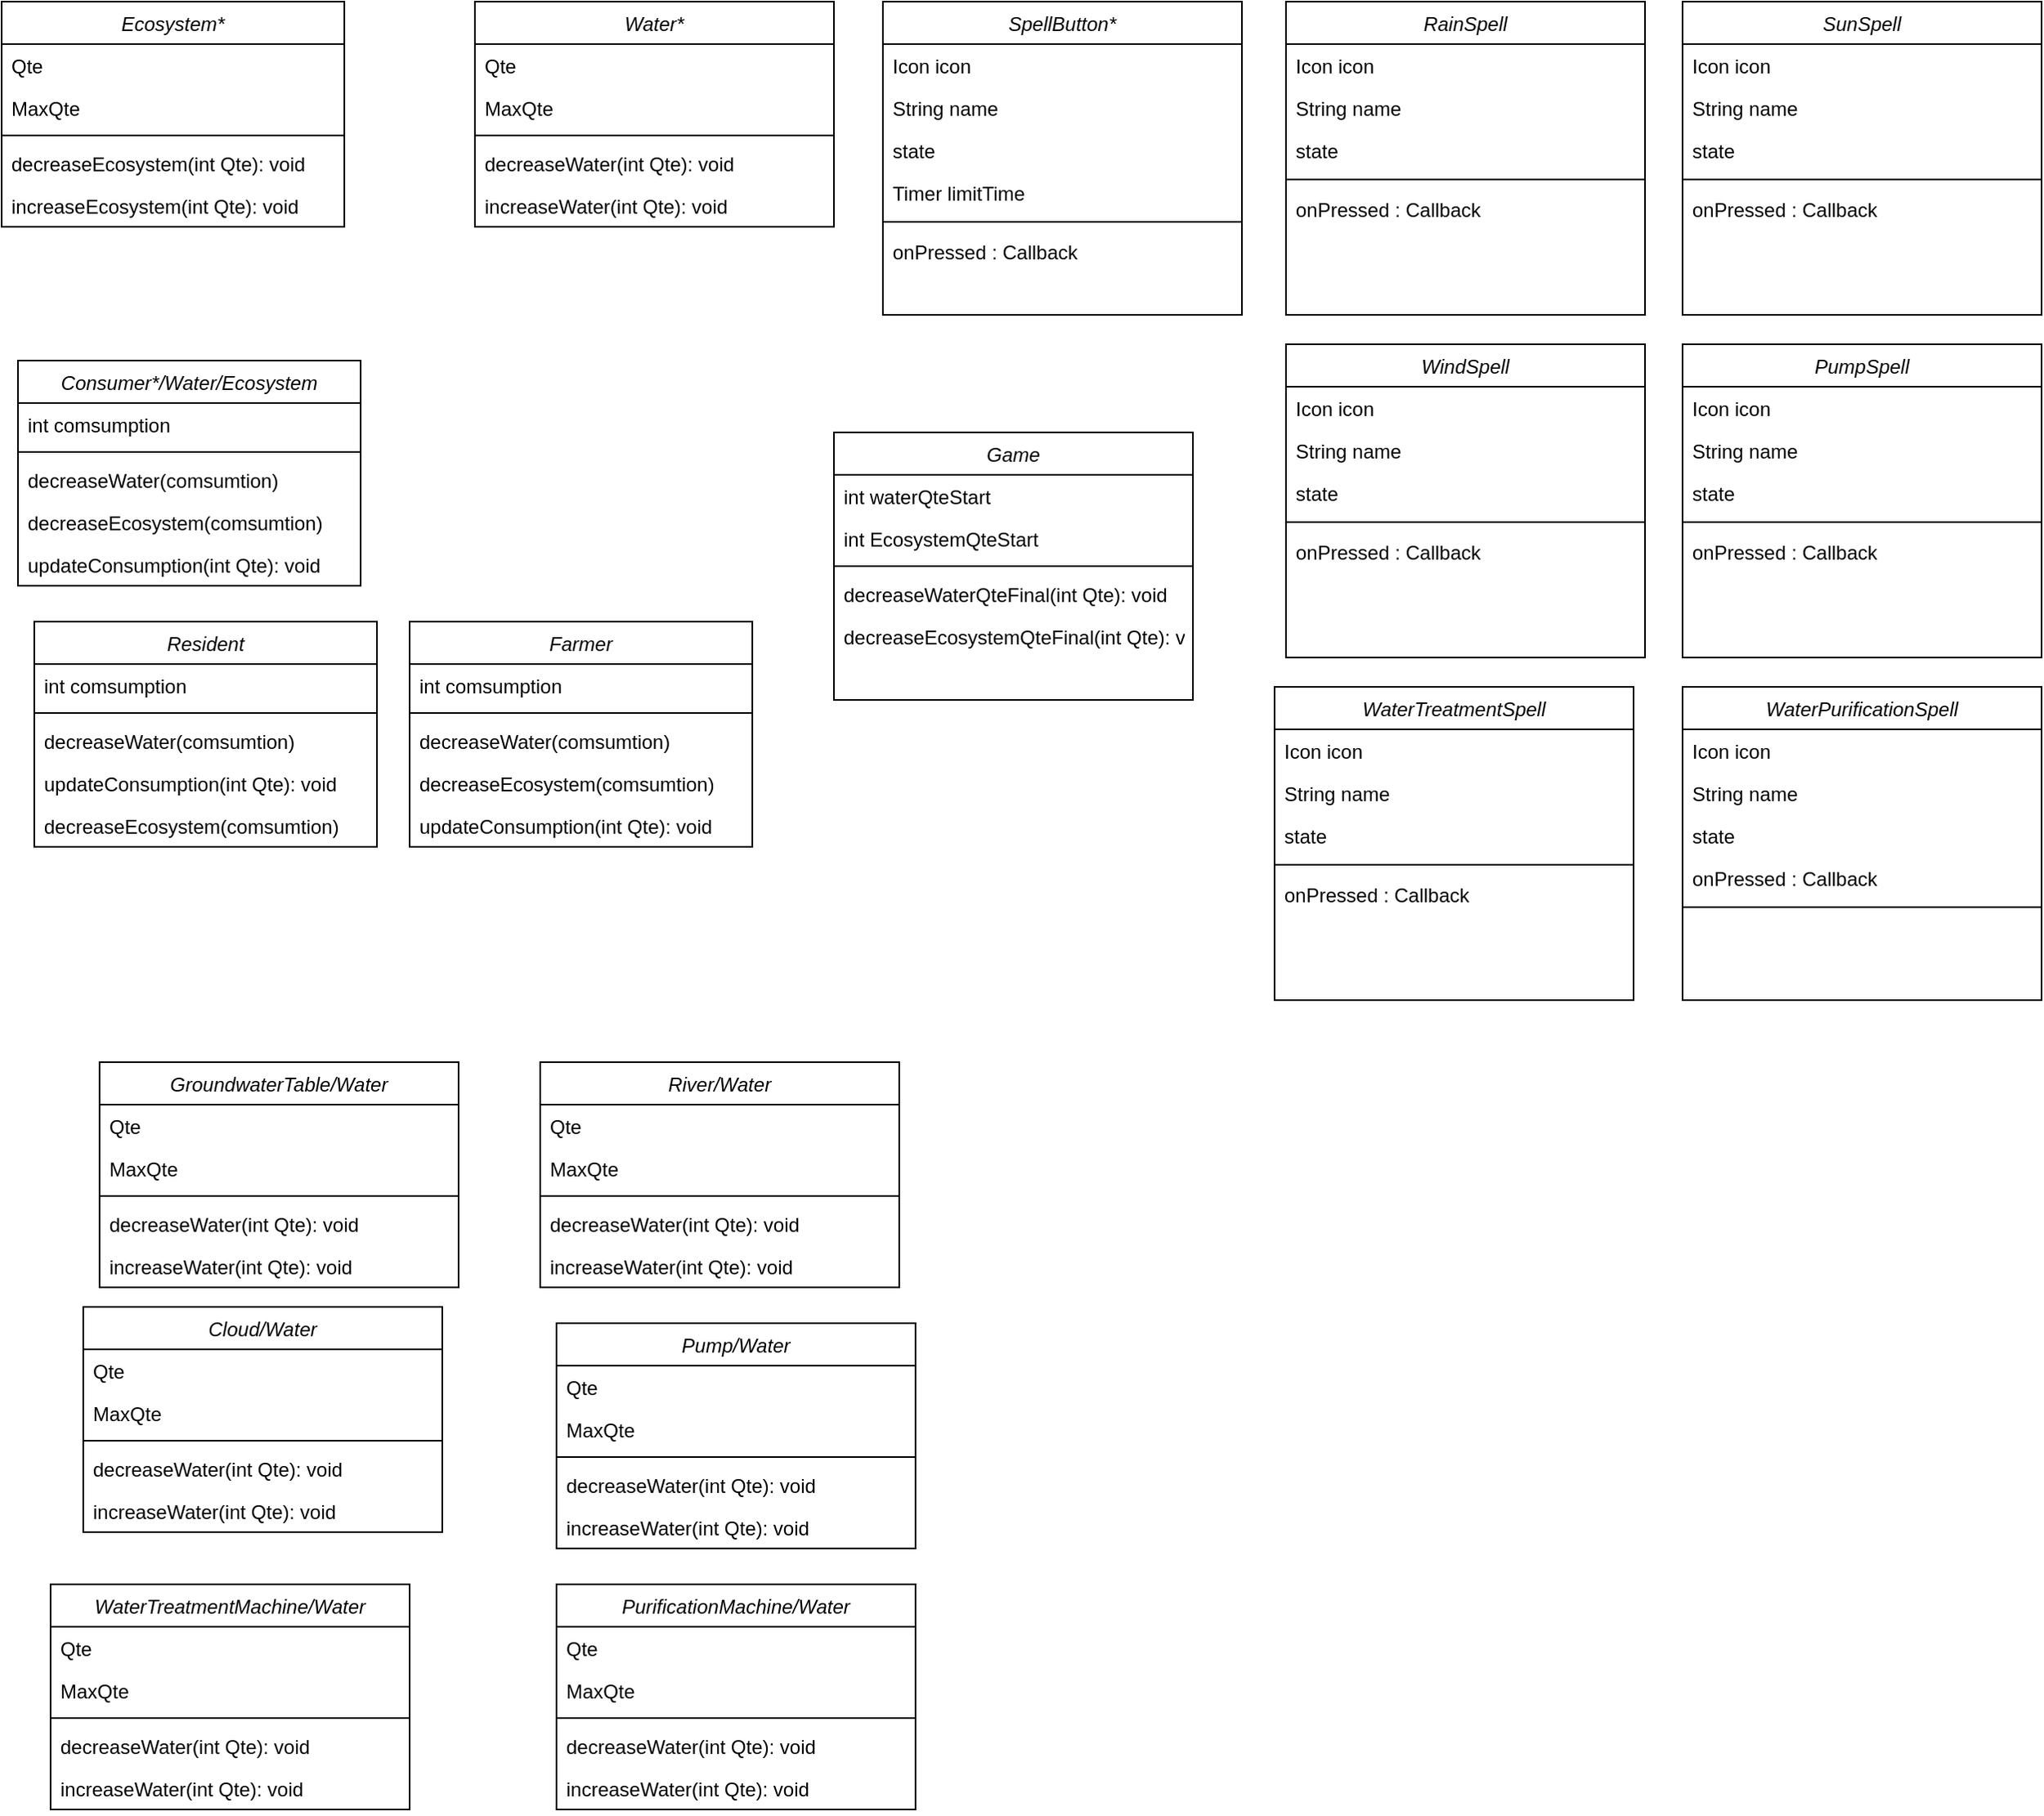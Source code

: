 <mxfile version="15.8.6" type="github">
  <diagram id="C5RBs43oDa-KdzZeNtuy" name="Page-1">
    <mxGraphModel dx="1422" dy="762" grid="1" gridSize="10" guides="1" tooltips="1" connect="1" arrows="1" fold="1" page="1" pageScale="1" pageWidth="827" pageHeight="1169" math="0" shadow="0">
      <root>
        <mxCell id="WIyWlLk6GJQsqaUBKTNV-0" />
        <mxCell id="WIyWlLk6GJQsqaUBKTNV-1" parent="WIyWlLk6GJQsqaUBKTNV-0" />
        <mxCell id="zkfFHV4jXpPFQw0GAbJ--0" value="Ecosystem*" style="swimlane;fontStyle=2;align=center;verticalAlign=top;childLayout=stackLayout;horizontal=1;startSize=26;horizontalStack=0;resizeParent=1;resizeLast=0;collapsible=1;marginBottom=0;rounded=0;shadow=0;strokeWidth=1;" parent="WIyWlLk6GJQsqaUBKTNV-1" vertex="1">
          <mxGeometry x="40" y="80" width="210" height="138" as="geometry">
            <mxRectangle x="230" y="140" width="160" height="26" as="alternateBounds" />
          </mxGeometry>
        </mxCell>
        <mxCell id="zkfFHV4jXpPFQw0GAbJ--1" value="Qte" style="text;align=left;verticalAlign=top;spacingLeft=4;spacingRight=4;overflow=hidden;rotatable=0;points=[[0,0.5],[1,0.5]];portConstraint=eastwest;" parent="zkfFHV4jXpPFQw0GAbJ--0" vertex="1">
          <mxGeometry y="26" width="210" height="26" as="geometry" />
        </mxCell>
        <mxCell id="zkfFHV4jXpPFQw0GAbJ--2" value="MaxQte" style="text;align=left;verticalAlign=top;spacingLeft=4;spacingRight=4;overflow=hidden;rotatable=0;points=[[0,0.5],[1,0.5]];portConstraint=eastwest;rounded=0;shadow=0;html=0;" parent="zkfFHV4jXpPFQw0GAbJ--0" vertex="1">
          <mxGeometry y="52" width="210" height="26" as="geometry" />
        </mxCell>
        <mxCell id="zkfFHV4jXpPFQw0GAbJ--4" value="" style="line;html=1;strokeWidth=1;align=left;verticalAlign=middle;spacingTop=-1;spacingLeft=3;spacingRight=3;rotatable=0;labelPosition=right;points=[];portConstraint=eastwest;" parent="zkfFHV4jXpPFQw0GAbJ--0" vertex="1">
          <mxGeometry y="78" width="210" height="8" as="geometry" />
        </mxCell>
        <mxCell id="zkfFHV4jXpPFQw0GAbJ--5" value="decreaseEcosystem(int Qte): void" style="text;align=left;verticalAlign=top;spacingLeft=4;spacingRight=4;overflow=hidden;rotatable=0;points=[[0,0.5],[1,0.5]];portConstraint=eastwest;" parent="zkfFHV4jXpPFQw0GAbJ--0" vertex="1">
          <mxGeometry y="86" width="210" height="26" as="geometry" />
        </mxCell>
        <mxCell id="nqEdvF_mnoYZQ2Jsdnw8-0" value="increaseEcosystem(int Qte): void" style="text;align=left;verticalAlign=top;spacingLeft=4;spacingRight=4;overflow=hidden;rotatable=0;points=[[0,0.5],[1,0.5]];portConstraint=eastwest;" parent="zkfFHV4jXpPFQw0GAbJ--0" vertex="1">
          <mxGeometry y="112" width="210" height="26" as="geometry" />
        </mxCell>
        <mxCell id="nqEdvF_mnoYZQ2Jsdnw8-1" value="Water*" style="swimlane;fontStyle=2;align=center;verticalAlign=top;childLayout=stackLayout;horizontal=1;startSize=26;horizontalStack=0;resizeParent=1;resizeLast=0;collapsible=1;marginBottom=0;rounded=0;shadow=0;strokeWidth=1;" parent="WIyWlLk6GJQsqaUBKTNV-1" vertex="1">
          <mxGeometry x="330" y="80" width="220" height="138" as="geometry">
            <mxRectangle x="230" y="140" width="160" height="26" as="alternateBounds" />
          </mxGeometry>
        </mxCell>
        <mxCell id="nqEdvF_mnoYZQ2Jsdnw8-2" value="Qte" style="text;align=left;verticalAlign=top;spacingLeft=4;spacingRight=4;overflow=hidden;rotatable=0;points=[[0,0.5],[1,0.5]];portConstraint=eastwest;" parent="nqEdvF_mnoYZQ2Jsdnw8-1" vertex="1">
          <mxGeometry y="26" width="220" height="26" as="geometry" />
        </mxCell>
        <mxCell id="nqEdvF_mnoYZQ2Jsdnw8-3" value="MaxQte" style="text;align=left;verticalAlign=top;spacingLeft=4;spacingRight=4;overflow=hidden;rotatable=0;points=[[0,0.5],[1,0.5]];portConstraint=eastwest;rounded=0;shadow=0;html=0;" parent="nqEdvF_mnoYZQ2Jsdnw8-1" vertex="1">
          <mxGeometry y="52" width="220" height="26" as="geometry" />
        </mxCell>
        <mxCell id="nqEdvF_mnoYZQ2Jsdnw8-4" value="" style="line;html=1;strokeWidth=1;align=left;verticalAlign=middle;spacingTop=-1;spacingLeft=3;spacingRight=3;rotatable=0;labelPosition=right;points=[];portConstraint=eastwest;" parent="nqEdvF_mnoYZQ2Jsdnw8-1" vertex="1">
          <mxGeometry y="78" width="220" height="8" as="geometry" />
        </mxCell>
        <mxCell id="nqEdvF_mnoYZQ2Jsdnw8-5" value="decreaseWater(int Qte): void" style="text;align=left;verticalAlign=top;spacingLeft=4;spacingRight=4;overflow=hidden;rotatable=0;points=[[0,0.5],[1,0.5]];portConstraint=eastwest;" parent="nqEdvF_mnoYZQ2Jsdnw8-1" vertex="1">
          <mxGeometry y="86" width="220" height="26" as="geometry" />
        </mxCell>
        <mxCell id="nqEdvF_mnoYZQ2Jsdnw8-6" value="increaseWater(int Qte): void" style="text;align=left;verticalAlign=top;spacingLeft=4;spacingRight=4;overflow=hidden;rotatable=0;points=[[0,0.5],[1,0.5]];portConstraint=eastwest;" parent="nqEdvF_mnoYZQ2Jsdnw8-1" vertex="1">
          <mxGeometry y="112" width="220" height="26" as="geometry" />
        </mxCell>
        <mxCell id="nqEdvF_mnoYZQ2Jsdnw8-7" value="SpellButton*" style="swimlane;fontStyle=2;align=center;verticalAlign=top;childLayout=stackLayout;horizontal=1;startSize=26;horizontalStack=0;resizeParent=1;resizeLast=0;collapsible=1;marginBottom=0;rounded=0;shadow=0;strokeWidth=1;" parent="WIyWlLk6GJQsqaUBKTNV-1" vertex="1">
          <mxGeometry x="580" y="80" width="220" height="192" as="geometry">
            <mxRectangle x="230" y="140" width="160" height="26" as="alternateBounds" />
          </mxGeometry>
        </mxCell>
        <mxCell id="nqEdvF_mnoYZQ2Jsdnw8-8" value="Icon icon" style="text;align=left;verticalAlign=top;spacingLeft=4;spacingRight=4;overflow=hidden;rotatable=0;points=[[0,0.5],[1,0.5]];portConstraint=eastwest;" parent="nqEdvF_mnoYZQ2Jsdnw8-7" vertex="1">
          <mxGeometry y="26" width="220" height="26" as="geometry" />
        </mxCell>
        <mxCell id="nqEdvF_mnoYZQ2Jsdnw8-9" value="String name" style="text;align=left;verticalAlign=top;spacingLeft=4;spacingRight=4;overflow=hidden;rotatable=0;points=[[0,0.5],[1,0.5]];portConstraint=eastwest;rounded=0;shadow=0;html=0;" parent="nqEdvF_mnoYZQ2Jsdnw8-7" vertex="1">
          <mxGeometry y="52" width="220" height="26" as="geometry" />
        </mxCell>
        <mxCell id="nqEdvF_mnoYZQ2Jsdnw8-14" value="state" style="text;align=left;verticalAlign=top;spacingLeft=4;spacingRight=4;overflow=hidden;rotatable=0;points=[[0,0.5],[1,0.5]];portConstraint=eastwest;rounded=0;shadow=0;html=0;" parent="nqEdvF_mnoYZQ2Jsdnw8-7" vertex="1">
          <mxGeometry y="78" width="220" height="26" as="geometry" />
        </mxCell>
        <mxCell id="oT5pL29yHz4cGsbpl9JI-1" value="Timer limitTime" style="text;align=left;verticalAlign=top;spacingLeft=4;spacingRight=4;overflow=hidden;rotatable=0;points=[[0,0.5],[1,0.5]];portConstraint=eastwest;rounded=0;shadow=0;html=0;" parent="nqEdvF_mnoYZQ2Jsdnw8-7" vertex="1">
          <mxGeometry y="104" width="220" height="26" as="geometry" />
        </mxCell>
        <mxCell id="nqEdvF_mnoYZQ2Jsdnw8-10" value="" style="line;html=1;strokeWidth=1;align=left;verticalAlign=middle;spacingTop=-1;spacingLeft=3;spacingRight=3;rotatable=0;labelPosition=right;points=[];portConstraint=eastwest;" parent="nqEdvF_mnoYZQ2Jsdnw8-7" vertex="1">
          <mxGeometry y="130" width="220" height="10" as="geometry" />
        </mxCell>
        <mxCell id="nqEdvF_mnoYZQ2Jsdnw8-13" value="onPressed : Callback" style="text;align=left;verticalAlign=top;spacingLeft=4;spacingRight=4;overflow=hidden;rotatable=0;points=[[0,0.5],[1,0.5]];portConstraint=eastwest;rounded=0;shadow=0;html=0;" parent="nqEdvF_mnoYZQ2Jsdnw8-7" vertex="1">
          <mxGeometry y="140" width="220" height="26" as="geometry" />
        </mxCell>
        <mxCell id="nqEdvF_mnoYZQ2Jsdnw8-15" value="RainSpell" style="swimlane;fontStyle=2;align=center;verticalAlign=top;childLayout=stackLayout;horizontal=1;startSize=26;horizontalStack=0;resizeParent=1;resizeLast=0;collapsible=1;marginBottom=0;rounded=0;shadow=0;strokeWidth=1;" parent="WIyWlLk6GJQsqaUBKTNV-1" vertex="1">
          <mxGeometry x="827" y="80" width="220" height="192" as="geometry">
            <mxRectangle x="230" y="140" width="160" height="26" as="alternateBounds" />
          </mxGeometry>
        </mxCell>
        <mxCell id="nqEdvF_mnoYZQ2Jsdnw8-16" value="Icon icon" style="text;align=left;verticalAlign=top;spacingLeft=4;spacingRight=4;overflow=hidden;rotatable=0;points=[[0,0.5],[1,0.5]];portConstraint=eastwest;" parent="nqEdvF_mnoYZQ2Jsdnw8-15" vertex="1">
          <mxGeometry y="26" width="220" height="26" as="geometry" />
        </mxCell>
        <mxCell id="nqEdvF_mnoYZQ2Jsdnw8-17" value="String name" style="text;align=left;verticalAlign=top;spacingLeft=4;spacingRight=4;overflow=hidden;rotatable=0;points=[[0,0.5],[1,0.5]];portConstraint=eastwest;rounded=0;shadow=0;html=0;" parent="nqEdvF_mnoYZQ2Jsdnw8-15" vertex="1">
          <mxGeometry y="52" width="220" height="26" as="geometry" />
        </mxCell>
        <mxCell id="nqEdvF_mnoYZQ2Jsdnw8-19" value="state" style="text;align=left;verticalAlign=top;spacingLeft=4;spacingRight=4;overflow=hidden;rotatable=0;points=[[0,0.5],[1,0.5]];portConstraint=eastwest;rounded=0;shadow=0;html=0;" parent="nqEdvF_mnoYZQ2Jsdnw8-15" vertex="1">
          <mxGeometry y="78" width="220" height="26" as="geometry" />
        </mxCell>
        <mxCell id="nqEdvF_mnoYZQ2Jsdnw8-20" value="" style="line;html=1;strokeWidth=1;align=left;verticalAlign=middle;spacingTop=-1;spacingLeft=3;spacingRight=3;rotatable=0;labelPosition=right;points=[];portConstraint=eastwest;" parent="nqEdvF_mnoYZQ2Jsdnw8-15" vertex="1">
          <mxGeometry y="104" width="220" height="10" as="geometry" />
        </mxCell>
        <mxCell id="nqEdvF_mnoYZQ2Jsdnw8-23" value="onPressed : Callback" style="text;align=left;verticalAlign=top;spacingLeft=4;spacingRight=4;overflow=hidden;rotatable=0;points=[[0,0.5],[1,0.5]];portConstraint=eastwest;rounded=0;shadow=0;html=0;" parent="nqEdvF_mnoYZQ2Jsdnw8-15" vertex="1">
          <mxGeometry y="114" width="220" height="26" as="geometry" />
        </mxCell>
        <mxCell id="nqEdvF_mnoYZQ2Jsdnw8-24" value="SunSpell" style="swimlane;fontStyle=2;align=center;verticalAlign=top;childLayout=stackLayout;horizontal=1;startSize=26;horizontalStack=0;resizeParent=1;resizeLast=0;collapsible=1;marginBottom=0;rounded=0;shadow=0;strokeWidth=1;" parent="WIyWlLk6GJQsqaUBKTNV-1" vertex="1">
          <mxGeometry x="1070" y="80" width="220" height="192" as="geometry">
            <mxRectangle x="230" y="140" width="160" height="26" as="alternateBounds" />
          </mxGeometry>
        </mxCell>
        <mxCell id="nqEdvF_mnoYZQ2Jsdnw8-25" value="Icon icon" style="text;align=left;verticalAlign=top;spacingLeft=4;spacingRight=4;overflow=hidden;rotatable=0;points=[[0,0.5],[1,0.5]];portConstraint=eastwest;" parent="nqEdvF_mnoYZQ2Jsdnw8-24" vertex="1">
          <mxGeometry y="26" width="220" height="26" as="geometry" />
        </mxCell>
        <mxCell id="nqEdvF_mnoYZQ2Jsdnw8-26" value="String name" style="text;align=left;verticalAlign=top;spacingLeft=4;spacingRight=4;overflow=hidden;rotatable=0;points=[[0,0.5],[1,0.5]];portConstraint=eastwest;rounded=0;shadow=0;html=0;" parent="nqEdvF_mnoYZQ2Jsdnw8-24" vertex="1">
          <mxGeometry y="52" width="220" height="26" as="geometry" />
        </mxCell>
        <mxCell id="nqEdvF_mnoYZQ2Jsdnw8-27" value="state" style="text;align=left;verticalAlign=top;spacingLeft=4;spacingRight=4;overflow=hidden;rotatable=0;points=[[0,0.5],[1,0.5]];portConstraint=eastwest;rounded=0;shadow=0;html=0;" parent="nqEdvF_mnoYZQ2Jsdnw8-24" vertex="1">
          <mxGeometry y="78" width="220" height="26" as="geometry" />
        </mxCell>
        <mxCell id="nqEdvF_mnoYZQ2Jsdnw8-28" value="" style="line;html=1;strokeWidth=1;align=left;verticalAlign=middle;spacingTop=-1;spacingLeft=3;spacingRight=3;rotatable=0;labelPosition=right;points=[];portConstraint=eastwest;" parent="nqEdvF_mnoYZQ2Jsdnw8-24" vertex="1">
          <mxGeometry y="104" width="220" height="10" as="geometry" />
        </mxCell>
        <mxCell id="nqEdvF_mnoYZQ2Jsdnw8-29" value="onPressed : Callback" style="text;align=left;verticalAlign=top;spacingLeft=4;spacingRight=4;overflow=hidden;rotatable=0;points=[[0,0.5],[1,0.5]];portConstraint=eastwest;rounded=0;shadow=0;html=0;" parent="nqEdvF_mnoYZQ2Jsdnw8-24" vertex="1">
          <mxGeometry y="114" width="220" height="26" as="geometry" />
        </mxCell>
        <mxCell id="nqEdvF_mnoYZQ2Jsdnw8-30" value="WindSpell" style="swimlane;fontStyle=2;align=center;verticalAlign=top;childLayout=stackLayout;horizontal=1;startSize=26;horizontalStack=0;resizeParent=1;resizeLast=0;collapsible=1;marginBottom=0;rounded=0;shadow=0;strokeWidth=1;" parent="WIyWlLk6GJQsqaUBKTNV-1" vertex="1">
          <mxGeometry x="827" y="290" width="220" height="192" as="geometry">
            <mxRectangle x="230" y="140" width="160" height="26" as="alternateBounds" />
          </mxGeometry>
        </mxCell>
        <mxCell id="nqEdvF_mnoYZQ2Jsdnw8-31" value="Icon icon" style="text;align=left;verticalAlign=top;spacingLeft=4;spacingRight=4;overflow=hidden;rotatable=0;points=[[0,0.5],[1,0.5]];portConstraint=eastwest;" parent="nqEdvF_mnoYZQ2Jsdnw8-30" vertex="1">
          <mxGeometry y="26" width="220" height="26" as="geometry" />
        </mxCell>
        <mxCell id="nqEdvF_mnoYZQ2Jsdnw8-32" value="String name" style="text;align=left;verticalAlign=top;spacingLeft=4;spacingRight=4;overflow=hidden;rotatable=0;points=[[0,0.5],[1,0.5]];portConstraint=eastwest;rounded=0;shadow=0;html=0;" parent="nqEdvF_mnoYZQ2Jsdnw8-30" vertex="1">
          <mxGeometry y="52" width="220" height="26" as="geometry" />
        </mxCell>
        <mxCell id="nqEdvF_mnoYZQ2Jsdnw8-33" value="state" style="text;align=left;verticalAlign=top;spacingLeft=4;spacingRight=4;overflow=hidden;rotatable=0;points=[[0,0.5],[1,0.5]];portConstraint=eastwest;rounded=0;shadow=0;html=0;" parent="nqEdvF_mnoYZQ2Jsdnw8-30" vertex="1">
          <mxGeometry y="78" width="220" height="26" as="geometry" />
        </mxCell>
        <mxCell id="nqEdvF_mnoYZQ2Jsdnw8-34" value="" style="line;html=1;strokeWidth=1;align=left;verticalAlign=middle;spacingTop=-1;spacingLeft=3;spacingRight=3;rotatable=0;labelPosition=right;points=[];portConstraint=eastwest;" parent="nqEdvF_mnoYZQ2Jsdnw8-30" vertex="1">
          <mxGeometry y="104" width="220" height="10" as="geometry" />
        </mxCell>
        <mxCell id="nqEdvF_mnoYZQ2Jsdnw8-35" value="onPressed : Callback" style="text;align=left;verticalAlign=top;spacingLeft=4;spacingRight=4;overflow=hidden;rotatable=0;points=[[0,0.5],[1,0.5]];portConstraint=eastwest;rounded=0;shadow=0;html=0;" parent="nqEdvF_mnoYZQ2Jsdnw8-30" vertex="1">
          <mxGeometry y="114" width="220" height="26" as="geometry" />
        </mxCell>
        <mxCell id="nqEdvF_mnoYZQ2Jsdnw8-36" value="PumpSpell" style="swimlane;fontStyle=2;align=center;verticalAlign=top;childLayout=stackLayout;horizontal=1;startSize=26;horizontalStack=0;resizeParent=1;resizeLast=0;collapsible=1;marginBottom=0;rounded=0;shadow=0;strokeWidth=1;" parent="WIyWlLk6GJQsqaUBKTNV-1" vertex="1">
          <mxGeometry x="1070" y="290" width="220" height="192" as="geometry">
            <mxRectangle x="230" y="140" width="160" height="26" as="alternateBounds" />
          </mxGeometry>
        </mxCell>
        <mxCell id="nqEdvF_mnoYZQ2Jsdnw8-37" value="Icon icon" style="text;align=left;verticalAlign=top;spacingLeft=4;spacingRight=4;overflow=hidden;rotatable=0;points=[[0,0.5],[1,0.5]];portConstraint=eastwest;" parent="nqEdvF_mnoYZQ2Jsdnw8-36" vertex="1">
          <mxGeometry y="26" width="220" height="26" as="geometry" />
        </mxCell>
        <mxCell id="nqEdvF_mnoYZQ2Jsdnw8-38" value="String name" style="text;align=left;verticalAlign=top;spacingLeft=4;spacingRight=4;overflow=hidden;rotatable=0;points=[[0,0.5],[1,0.5]];portConstraint=eastwest;rounded=0;shadow=0;html=0;" parent="nqEdvF_mnoYZQ2Jsdnw8-36" vertex="1">
          <mxGeometry y="52" width="220" height="26" as="geometry" />
        </mxCell>
        <mxCell id="nqEdvF_mnoYZQ2Jsdnw8-39" value="state" style="text;align=left;verticalAlign=top;spacingLeft=4;spacingRight=4;overflow=hidden;rotatable=0;points=[[0,0.5],[1,0.5]];portConstraint=eastwest;rounded=0;shadow=0;html=0;" parent="nqEdvF_mnoYZQ2Jsdnw8-36" vertex="1">
          <mxGeometry y="78" width="220" height="26" as="geometry" />
        </mxCell>
        <mxCell id="nqEdvF_mnoYZQ2Jsdnw8-40" value="" style="line;html=1;strokeWidth=1;align=left;verticalAlign=middle;spacingTop=-1;spacingLeft=3;spacingRight=3;rotatable=0;labelPosition=right;points=[];portConstraint=eastwest;" parent="nqEdvF_mnoYZQ2Jsdnw8-36" vertex="1">
          <mxGeometry y="104" width="220" height="10" as="geometry" />
        </mxCell>
        <mxCell id="nqEdvF_mnoYZQ2Jsdnw8-41" value="onPressed : Callback" style="text;align=left;verticalAlign=top;spacingLeft=4;spacingRight=4;overflow=hidden;rotatable=0;points=[[0,0.5],[1,0.5]];portConstraint=eastwest;rounded=0;shadow=0;html=0;" parent="nqEdvF_mnoYZQ2Jsdnw8-36" vertex="1">
          <mxGeometry y="114" width="220" height="26" as="geometry" />
        </mxCell>
        <mxCell id="nqEdvF_mnoYZQ2Jsdnw8-42" value="WaterTreatmentSpell" style="swimlane;fontStyle=2;align=center;verticalAlign=top;childLayout=stackLayout;horizontal=1;startSize=26;horizontalStack=0;resizeParent=1;resizeLast=0;collapsible=1;marginBottom=0;rounded=0;shadow=0;strokeWidth=1;" parent="WIyWlLk6GJQsqaUBKTNV-1" vertex="1">
          <mxGeometry x="820" y="500" width="220" height="192" as="geometry">
            <mxRectangle x="230" y="140" width="160" height="26" as="alternateBounds" />
          </mxGeometry>
        </mxCell>
        <mxCell id="nqEdvF_mnoYZQ2Jsdnw8-43" value="Icon icon" style="text;align=left;verticalAlign=top;spacingLeft=4;spacingRight=4;overflow=hidden;rotatable=0;points=[[0,0.5],[1,0.5]];portConstraint=eastwest;" parent="nqEdvF_mnoYZQ2Jsdnw8-42" vertex="1">
          <mxGeometry y="26" width="220" height="26" as="geometry" />
        </mxCell>
        <mxCell id="nqEdvF_mnoYZQ2Jsdnw8-44" value="String name" style="text;align=left;verticalAlign=top;spacingLeft=4;spacingRight=4;overflow=hidden;rotatable=0;points=[[0,0.5],[1,0.5]];portConstraint=eastwest;rounded=0;shadow=0;html=0;" parent="nqEdvF_mnoYZQ2Jsdnw8-42" vertex="1">
          <mxGeometry y="52" width="220" height="26" as="geometry" />
        </mxCell>
        <mxCell id="nqEdvF_mnoYZQ2Jsdnw8-45" value="state" style="text;align=left;verticalAlign=top;spacingLeft=4;spacingRight=4;overflow=hidden;rotatable=0;points=[[0,0.5],[1,0.5]];portConstraint=eastwest;rounded=0;shadow=0;html=0;" parent="nqEdvF_mnoYZQ2Jsdnw8-42" vertex="1">
          <mxGeometry y="78" width="220" height="26" as="geometry" />
        </mxCell>
        <mxCell id="nqEdvF_mnoYZQ2Jsdnw8-46" value="" style="line;html=1;strokeWidth=1;align=left;verticalAlign=middle;spacingTop=-1;spacingLeft=3;spacingRight=3;rotatable=0;labelPosition=right;points=[];portConstraint=eastwest;" parent="nqEdvF_mnoYZQ2Jsdnw8-42" vertex="1">
          <mxGeometry y="104" width="220" height="10" as="geometry" />
        </mxCell>
        <mxCell id="nqEdvF_mnoYZQ2Jsdnw8-47" value="onPressed : Callback" style="text;align=left;verticalAlign=top;spacingLeft=4;spacingRight=4;overflow=hidden;rotatable=0;points=[[0,0.5],[1,0.5]];portConstraint=eastwest;rounded=0;shadow=0;html=0;" parent="nqEdvF_mnoYZQ2Jsdnw8-42" vertex="1">
          <mxGeometry y="114" width="220" height="26" as="geometry" />
        </mxCell>
        <mxCell id="nqEdvF_mnoYZQ2Jsdnw8-48" value="WaterPurificationSpell" style="swimlane;fontStyle=2;align=center;verticalAlign=top;childLayout=stackLayout;horizontal=1;startSize=26;horizontalStack=0;resizeParent=1;resizeLast=0;collapsible=1;marginBottom=0;rounded=0;shadow=0;strokeWidth=1;" parent="WIyWlLk6GJQsqaUBKTNV-1" vertex="1">
          <mxGeometry x="1070" y="500" width="220" height="192" as="geometry">
            <mxRectangle x="230" y="140" width="160" height="26" as="alternateBounds" />
          </mxGeometry>
        </mxCell>
        <mxCell id="nqEdvF_mnoYZQ2Jsdnw8-49" value="Icon icon" style="text;align=left;verticalAlign=top;spacingLeft=4;spacingRight=4;overflow=hidden;rotatable=0;points=[[0,0.5],[1,0.5]];portConstraint=eastwest;" parent="nqEdvF_mnoYZQ2Jsdnw8-48" vertex="1">
          <mxGeometry y="26" width="220" height="26" as="geometry" />
        </mxCell>
        <mxCell id="nqEdvF_mnoYZQ2Jsdnw8-50" value="String name" style="text;align=left;verticalAlign=top;spacingLeft=4;spacingRight=4;overflow=hidden;rotatable=0;points=[[0,0.5],[1,0.5]];portConstraint=eastwest;rounded=0;shadow=0;html=0;" parent="nqEdvF_mnoYZQ2Jsdnw8-48" vertex="1">
          <mxGeometry y="52" width="220" height="26" as="geometry" />
        </mxCell>
        <mxCell id="nqEdvF_mnoYZQ2Jsdnw8-51" value="state" style="text;align=left;verticalAlign=top;spacingLeft=4;spacingRight=4;overflow=hidden;rotatable=0;points=[[0,0.5],[1,0.5]];portConstraint=eastwest;rounded=0;shadow=0;html=0;" parent="nqEdvF_mnoYZQ2Jsdnw8-48" vertex="1">
          <mxGeometry y="78" width="220" height="26" as="geometry" />
        </mxCell>
        <mxCell id="nqEdvF_mnoYZQ2Jsdnw8-53" value="onPressed : Callback" style="text;align=left;verticalAlign=top;spacingLeft=4;spacingRight=4;overflow=hidden;rotatable=0;points=[[0,0.5],[1,0.5]];portConstraint=eastwest;rounded=0;shadow=0;html=0;" parent="nqEdvF_mnoYZQ2Jsdnw8-48" vertex="1">
          <mxGeometry y="104" width="220" height="26" as="geometry" />
        </mxCell>
        <mxCell id="nqEdvF_mnoYZQ2Jsdnw8-52" value="" style="line;html=1;strokeWidth=1;align=left;verticalAlign=middle;spacingTop=-1;spacingLeft=3;spacingRight=3;rotatable=0;labelPosition=right;points=[];portConstraint=eastwest;" parent="nqEdvF_mnoYZQ2Jsdnw8-48" vertex="1">
          <mxGeometry y="130" width="220" height="10" as="geometry" />
        </mxCell>
        <mxCell id="nqEdvF_mnoYZQ2Jsdnw8-55" value="Farmer" style="swimlane;fontStyle=2;align=center;verticalAlign=top;childLayout=stackLayout;horizontal=1;startSize=26;horizontalStack=0;resizeParent=1;resizeLast=0;collapsible=1;marginBottom=0;rounded=0;shadow=0;strokeWidth=1;" parent="WIyWlLk6GJQsqaUBKTNV-1" vertex="1">
          <mxGeometry x="290" y="460" width="210" height="138" as="geometry">
            <mxRectangle x="230" y="140" width="160" height="26" as="alternateBounds" />
          </mxGeometry>
        </mxCell>
        <mxCell id="nqEdvF_mnoYZQ2Jsdnw8-56" value="int comsumption" style="text;align=left;verticalAlign=top;spacingLeft=4;spacingRight=4;overflow=hidden;rotatable=0;points=[[0,0.5],[1,0.5]];portConstraint=eastwest;" parent="nqEdvF_mnoYZQ2Jsdnw8-55" vertex="1">
          <mxGeometry y="26" width="210" height="26" as="geometry" />
        </mxCell>
        <mxCell id="nqEdvF_mnoYZQ2Jsdnw8-58" value="" style="line;html=1;strokeWidth=1;align=left;verticalAlign=middle;spacingTop=-1;spacingLeft=3;spacingRight=3;rotatable=0;labelPosition=right;points=[];portConstraint=eastwest;" parent="nqEdvF_mnoYZQ2Jsdnw8-55" vertex="1">
          <mxGeometry y="52" width="210" height="8" as="geometry" />
        </mxCell>
        <mxCell id="nqEdvF_mnoYZQ2Jsdnw8-80" value="decreaseWater(comsumtion)" style="text;align=left;verticalAlign=top;spacingLeft=4;spacingRight=4;overflow=hidden;rotatable=0;points=[[0,0.5],[1,0.5]];portConstraint=eastwest;" parent="nqEdvF_mnoYZQ2Jsdnw8-55" vertex="1">
          <mxGeometry y="60" width="210" height="26" as="geometry" />
        </mxCell>
        <mxCell id="nqEdvF_mnoYZQ2Jsdnw8-82" value="decreaseEcosystem(comsumtion)" style="text;align=left;verticalAlign=top;spacingLeft=4;spacingRight=4;overflow=hidden;rotatable=0;points=[[0,0.5],[1,0.5]];portConstraint=eastwest;" parent="nqEdvF_mnoYZQ2Jsdnw8-55" vertex="1">
          <mxGeometry y="86" width="210" height="26" as="geometry" />
        </mxCell>
        <mxCell id="nqEdvF_mnoYZQ2Jsdnw8-81" value="updateConsumption(int Qte): void" style="text;align=left;verticalAlign=top;spacingLeft=4;spacingRight=4;overflow=hidden;rotatable=0;points=[[0,0.5],[1,0.5]];portConstraint=eastwest;" parent="nqEdvF_mnoYZQ2Jsdnw8-55" vertex="1">
          <mxGeometry y="112" width="210" height="26" as="geometry" />
        </mxCell>
        <mxCell id="nqEdvF_mnoYZQ2Jsdnw8-61" value="Resident" style="swimlane;fontStyle=2;align=center;verticalAlign=top;childLayout=stackLayout;horizontal=1;startSize=26;horizontalStack=0;resizeParent=1;resizeLast=0;collapsible=1;marginBottom=0;rounded=0;shadow=0;strokeWidth=1;" parent="WIyWlLk6GJQsqaUBKTNV-1" vertex="1">
          <mxGeometry x="60" y="460" width="210" height="138" as="geometry">
            <mxRectangle x="230" y="140" width="160" height="26" as="alternateBounds" />
          </mxGeometry>
        </mxCell>
        <mxCell id="nqEdvF_mnoYZQ2Jsdnw8-62" value="int comsumption" style="text;align=left;verticalAlign=top;spacingLeft=4;spacingRight=4;overflow=hidden;rotatable=0;points=[[0,0.5],[1,0.5]];portConstraint=eastwest;" parent="nqEdvF_mnoYZQ2Jsdnw8-61" vertex="1">
          <mxGeometry y="26" width="210" height="26" as="geometry" />
        </mxCell>
        <mxCell id="nqEdvF_mnoYZQ2Jsdnw8-64" value="" style="line;html=1;strokeWidth=1;align=left;verticalAlign=middle;spacingTop=-1;spacingLeft=3;spacingRight=3;rotatable=0;labelPosition=right;points=[];portConstraint=eastwest;" parent="nqEdvF_mnoYZQ2Jsdnw8-61" vertex="1">
          <mxGeometry y="52" width="210" height="8" as="geometry" />
        </mxCell>
        <mxCell id="nqEdvF_mnoYZQ2Jsdnw8-77" value="decreaseWater(comsumtion)" style="text;align=left;verticalAlign=top;spacingLeft=4;spacingRight=4;overflow=hidden;rotatable=0;points=[[0,0.5],[1,0.5]];portConstraint=eastwest;" parent="nqEdvF_mnoYZQ2Jsdnw8-61" vertex="1">
          <mxGeometry y="60" width="210" height="26" as="geometry" />
        </mxCell>
        <mxCell id="nqEdvF_mnoYZQ2Jsdnw8-79" value="updateConsumption(int Qte): void" style="text;align=left;verticalAlign=top;spacingLeft=4;spacingRight=4;overflow=hidden;rotatable=0;points=[[0,0.5],[1,0.5]];portConstraint=eastwest;" parent="nqEdvF_mnoYZQ2Jsdnw8-61" vertex="1">
          <mxGeometry y="86" width="210" height="26" as="geometry" />
        </mxCell>
        <mxCell id="nqEdvF_mnoYZQ2Jsdnw8-78" value="decreaseEcosystem(comsumtion)" style="text;align=left;verticalAlign=top;spacingLeft=4;spacingRight=4;overflow=hidden;rotatable=0;points=[[0,0.5],[1,0.5]];portConstraint=eastwest;" parent="nqEdvF_mnoYZQ2Jsdnw8-61" vertex="1">
          <mxGeometry y="112" width="210" height="26" as="geometry" />
        </mxCell>
        <mxCell id="nqEdvF_mnoYZQ2Jsdnw8-70" value="Consumer*/Water/Ecosystem" style="swimlane;fontStyle=2;align=center;verticalAlign=top;childLayout=stackLayout;horizontal=1;startSize=26;horizontalStack=0;resizeParent=1;resizeLast=0;collapsible=1;marginBottom=0;rounded=0;shadow=0;strokeWidth=1;" parent="WIyWlLk6GJQsqaUBKTNV-1" vertex="1">
          <mxGeometry x="50" y="300" width="210" height="138" as="geometry">
            <mxRectangle x="230" y="140" width="160" height="26" as="alternateBounds" />
          </mxGeometry>
        </mxCell>
        <mxCell id="nqEdvF_mnoYZQ2Jsdnw8-71" value="int comsumption" style="text;align=left;verticalAlign=top;spacingLeft=4;spacingRight=4;overflow=hidden;rotatable=0;points=[[0,0.5],[1,0.5]];portConstraint=eastwest;" parent="nqEdvF_mnoYZQ2Jsdnw8-70" vertex="1">
          <mxGeometry y="26" width="210" height="26" as="geometry" />
        </mxCell>
        <mxCell id="nqEdvF_mnoYZQ2Jsdnw8-72" value="" style="line;html=1;strokeWidth=1;align=left;verticalAlign=middle;spacingTop=-1;spacingLeft=3;spacingRight=3;rotatable=0;labelPosition=right;points=[];portConstraint=eastwest;" parent="nqEdvF_mnoYZQ2Jsdnw8-70" vertex="1">
          <mxGeometry y="52" width="210" height="8" as="geometry" />
        </mxCell>
        <mxCell id="nqEdvF_mnoYZQ2Jsdnw8-73" value="decreaseWater(comsumtion)" style="text;align=left;verticalAlign=top;spacingLeft=4;spacingRight=4;overflow=hidden;rotatable=0;points=[[0,0.5],[1,0.5]];portConstraint=eastwest;" parent="nqEdvF_mnoYZQ2Jsdnw8-70" vertex="1">
          <mxGeometry y="60" width="210" height="26" as="geometry" />
        </mxCell>
        <mxCell id="nqEdvF_mnoYZQ2Jsdnw8-76" value="decreaseEcosystem(comsumtion)" style="text;align=left;verticalAlign=top;spacingLeft=4;spacingRight=4;overflow=hidden;rotatable=0;points=[[0,0.5],[1,0.5]];portConstraint=eastwest;" parent="nqEdvF_mnoYZQ2Jsdnw8-70" vertex="1">
          <mxGeometry y="86" width="210" height="26" as="geometry" />
        </mxCell>
        <mxCell id="nqEdvF_mnoYZQ2Jsdnw8-75" value="updateConsumption(int Qte): void" style="text;align=left;verticalAlign=top;spacingLeft=4;spacingRight=4;overflow=hidden;rotatable=0;points=[[0,0.5],[1,0.5]];portConstraint=eastwest;" parent="nqEdvF_mnoYZQ2Jsdnw8-70" vertex="1">
          <mxGeometry y="112" width="210" height="26" as="geometry" />
        </mxCell>
        <mxCell id="nqEdvF_mnoYZQ2Jsdnw8-83" value="GroundwaterTable/Water" style="swimlane;fontStyle=2;align=center;verticalAlign=top;childLayout=stackLayout;horizontal=1;startSize=26;horizontalStack=0;resizeParent=1;resizeLast=0;collapsible=1;marginBottom=0;rounded=0;shadow=0;strokeWidth=1;" parent="WIyWlLk6GJQsqaUBKTNV-1" vertex="1">
          <mxGeometry x="100" y="730" width="220" height="138" as="geometry">
            <mxRectangle x="230" y="140" width="160" height="26" as="alternateBounds" />
          </mxGeometry>
        </mxCell>
        <mxCell id="nqEdvF_mnoYZQ2Jsdnw8-84" value="Qte" style="text;align=left;verticalAlign=top;spacingLeft=4;spacingRight=4;overflow=hidden;rotatable=0;points=[[0,0.5],[1,0.5]];portConstraint=eastwest;" parent="nqEdvF_mnoYZQ2Jsdnw8-83" vertex="1">
          <mxGeometry y="26" width="220" height="26" as="geometry" />
        </mxCell>
        <mxCell id="nqEdvF_mnoYZQ2Jsdnw8-85" value="MaxQte" style="text;align=left;verticalAlign=top;spacingLeft=4;spacingRight=4;overflow=hidden;rotatable=0;points=[[0,0.5],[1,0.5]];portConstraint=eastwest;rounded=0;shadow=0;html=0;" parent="nqEdvF_mnoYZQ2Jsdnw8-83" vertex="1">
          <mxGeometry y="52" width="220" height="26" as="geometry" />
        </mxCell>
        <mxCell id="nqEdvF_mnoYZQ2Jsdnw8-86" value="" style="line;html=1;strokeWidth=1;align=left;verticalAlign=middle;spacingTop=-1;spacingLeft=3;spacingRight=3;rotatable=0;labelPosition=right;points=[];portConstraint=eastwest;" parent="nqEdvF_mnoYZQ2Jsdnw8-83" vertex="1">
          <mxGeometry y="78" width="220" height="8" as="geometry" />
        </mxCell>
        <mxCell id="nqEdvF_mnoYZQ2Jsdnw8-87" value="decreaseWater(int Qte): void" style="text;align=left;verticalAlign=top;spacingLeft=4;spacingRight=4;overflow=hidden;rotatable=0;points=[[0,0.5],[1,0.5]];portConstraint=eastwest;" parent="nqEdvF_mnoYZQ2Jsdnw8-83" vertex="1">
          <mxGeometry y="86" width="220" height="26" as="geometry" />
        </mxCell>
        <mxCell id="nqEdvF_mnoYZQ2Jsdnw8-88" value="increaseWater(int Qte): void" style="text;align=left;verticalAlign=top;spacingLeft=4;spacingRight=4;overflow=hidden;rotatable=0;points=[[0,0.5],[1,0.5]];portConstraint=eastwest;" parent="nqEdvF_mnoYZQ2Jsdnw8-83" vertex="1">
          <mxGeometry y="112" width="220" height="26" as="geometry" />
        </mxCell>
        <mxCell id="nqEdvF_mnoYZQ2Jsdnw8-89" value="River/Water" style="swimlane;fontStyle=2;align=center;verticalAlign=top;childLayout=stackLayout;horizontal=1;startSize=26;horizontalStack=0;resizeParent=1;resizeLast=0;collapsible=1;marginBottom=0;rounded=0;shadow=0;strokeWidth=1;" parent="WIyWlLk6GJQsqaUBKTNV-1" vertex="1">
          <mxGeometry x="370" y="730" width="220" height="138" as="geometry">
            <mxRectangle x="230" y="140" width="160" height="26" as="alternateBounds" />
          </mxGeometry>
        </mxCell>
        <mxCell id="nqEdvF_mnoYZQ2Jsdnw8-90" value="Qte" style="text;align=left;verticalAlign=top;spacingLeft=4;spacingRight=4;overflow=hidden;rotatable=0;points=[[0,0.5],[1,0.5]];portConstraint=eastwest;" parent="nqEdvF_mnoYZQ2Jsdnw8-89" vertex="1">
          <mxGeometry y="26" width="220" height="26" as="geometry" />
        </mxCell>
        <mxCell id="nqEdvF_mnoYZQ2Jsdnw8-91" value="MaxQte" style="text;align=left;verticalAlign=top;spacingLeft=4;spacingRight=4;overflow=hidden;rotatable=0;points=[[0,0.5],[1,0.5]];portConstraint=eastwest;rounded=0;shadow=0;html=0;" parent="nqEdvF_mnoYZQ2Jsdnw8-89" vertex="1">
          <mxGeometry y="52" width="220" height="26" as="geometry" />
        </mxCell>
        <mxCell id="nqEdvF_mnoYZQ2Jsdnw8-92" value="" style="line;html=1;strokeWidth=1;align=left;verticalAlign=middle;spacingTop=-1;spacingLeft=3;spacingRight=3;rotatable=0;labelPosition=right;points=[];portConstraint=eastwest;" parent="nqEdvF_mnoYZQ2Jsdnw8-89" vertex="1">
          <mxGeometry y="78" width="220" height="8" as="geometry" />
        </mxCell>
        <mxCell id="nqEdvF_mnoYZQ2Jsdnw8-93" value="decreaseWater(int Qte): void" style="text;align=left;verticalAlign=top;spacingLeft=4;spacingRight=4;overflow=hidden;rotatable=0;points=[[0,0.5],[1,0.5]];portConstraint=eastwest;" parent="nqEdvF_mnoYZQ2Jsdnw8-89" vertex="1">
          <mxGeometry y="86" width="220" height="26" as="geometry" />
        </mxCell>
        <mxCell id="nqEdvF_mnoYZQ2Jsdnw8-94" value="increaseWater(int Qte): void" style="text;align=left;verticalAlign=top;spacingLeft=4;spacingRight=4;overflow=hidden;rotatable=0;points=[[0,0.5],[1,0.5]];portConstraint=eastwest;" parent="nqEdvF_mnoYZQ2Jsdnw8-89" vertex="1">
          <mxGeometry y="112" width="220" height="26" as="geometry" />
        </mxCell>
        <mxCell id="nqEdvF_mnoYZQ2Jsdnw8-95" value="Cloud/Water" style="swimlane;fontStyle=2;align=center;verticalAlign=top;childLayout=stackLayout;horizontal=1;startSize=26;horizontalStack=0;resizeParent=1;resizeLast=0;collapsible=1;marginBottom=0;rounded=0;shadow=0;strokeWidth=1;" parent="WIyWlLk6GJQsqaUBKTNV-1" vertex="1">
          <mxGeometry x="90" y="880" width="220" height="138" as="geometry">
            <mxRectangle x="230" y="140" width="160" height="26" as="alternateBounds" />
          </mxGeometry>
        </mxCell>
        <mxCell id="nqEdvF_mnoYZQ2Jsdnw8-96" value="Qte" style="text;align=left;verticalAlign=top;spacingLeft=4;spacingRight=4;overflow=hidden;rotatable=0;points=[[0,0.5],[1,0.5]];portConstraint=eastwest;" parent="nqEdvF_mnoYZQ2Jsdnw8-95" vertex="1">
          <mxGeometry y="26" width="220" height="26" as="geometry" />
        </mxCell>
        <mxCell id="nqEdvF_mnoYZQ2Jsdnw8-97" value="MaxQte" style="text;align=left;verticalAlign=top;spacingLeft=4;spacingRight=4;overflow=hidden;rotatable=0;points=[[0,0.5],[1,0.5]];portConstraint=eastwest;rounded=0;shadow=0;html=0;" parent="nqEdvF_mnoYZQ2Jsdnw8-95" vertex="1">
          <mxGeometry y="52" width="220" height="26" as="geometry" />
        </mxCell>
        <mxCell id="nqEdvF_mnoYZQ2Jsdnw8-98" value="" style="line;html=1;strokeWidth=1;align=left;verticalAlign=middle;spacingTop=-1;spacingLeft=3;spacingRight=3;rotatable=0;labelPosition=right;points=[];portConstraint=eastwest;" parent="nqEdvF_mnoYZQ2Jsdnw8-95" vertex="1">
          <mxGeometry y="78" width="220" height="8" as="geometry" />
        </mxCell>
        <mxCell id="nqEdvF_mnoYZQ2Jsdnw8-99" value="decreaseWater(int Qte): void" style="text;align=left;verticalAlign=top;spacingLeft=4;spacingRight=4;overflow=hidden;rotatable=0;points=[[0,0.5],[1,0.5]];portConstraint=eastwest;" parent="nqEdvF_mnoYZQ2Jsdnw8-95" vertex="1">
          <mxGeometry y="86" width="220" height="26" as="geometry" />
        </mxCell>
        <mxCell id="nqEdvF_mnoYZQ2Jsdnw8-100" value="increaseWater(int Qte): void" style="text;align=left;verticalAlign=top;spacingLeft=4;spacingRight=4;overflow=hidden;rotatable=0;points=[[0,0.5],[1,0.5]];portConstraint=eastwest;" parent="nqEdvF_mnoYZQ2Jsdnw8-95" vertex="1">
          <mxGeometry y="112" width="220" height="26" as="geometry" />
        </mxCell>
        <mxCell id="nqEdvF_mnoYZQ2Jsdnw8-107" value="Pump/Water" style="swimlane;fontStyle=2;align=center;verticalAlign=top;childLayout=stackLayout;horizontal=1;startSize=26;horizontalStack=0;resizeParent=1;resizeLast=0;collapsible=1;marginBottom=0;rounded=0;shadow=0;strokeWidth=1;" parent="WIyWlLk6GJQsqaUBKTNV-1" vertex="1">
          <mxGeometry x="380" y="890" width="220" height="138" as="geometry">
            <mxRectangle x="230" y="140" width="160" height="26" as="alternateBounds" />
          </mxGeometry>
        </mxCell>
        <mxCell id="nqEdvF_mnoYZQ2Jsdnw8-108" value="Qte" style="text;align=left;verticalAlign=top;spacingLeft=4;spacingRight=4;overflow=hidden;rotatable=0;points=[[0,0.5],[1,0.5]];portConstraint=eastwest;" parent="nqEdvF_mnoYZQ2Jsdnw8-107" vertex="1">
          <mxGeometry y="26" width="220" height="26" as="geometry" />
        </mxCell>
        <mxCell id="nqEdvF_mnoYZQ2Jsdnw8-109" value="MaxQte" style="text;align=left;verticalAlign=top;spacingLeft=4;spacingRight=4;overflow=hidden;rotatable=0;points=[[0,0.5],[1,0.5]];portConstraint=eastwest;rounded=0;shadow=0;html=0;" parent="nqEdvF_mnoYZQ2Jsdnw8-107" vertex="1">
          <mxGeometry y="52" width="220" height="26" as="geometry" />
        </mxCell>
        <mxCell id="nqEdvF_mnoYZQ2Jsdnw8-110" value="" style="line;html=1;strokeWidth=1;align=left;verticalAlign=middle;spacingTop=-1;spacingLeft=3;spacingRight=3;rotatable=0;labelPosition=right;points=[];portConstraint=eastwest;" parent="nqEdvF_mnoYZQ2Jsdnw8-107" vertex="1">
          <mxGeometry y="78" width="220" height="8" as="geometry" />
        </mxCell>
        <mxCell id="nqEdvF_mnoYZQ2Jsdnw8-111" value="decreaseWater(int Qte): void" style="text;align=left;verticalAlign=top;spacingLeft=4;spacingRight=4;overflow=hidden;rotatable=0;points=[[0,0.5],[1,0.5]];portConstraint=eastwest;" parent="nqEdvF_mnoYZQ2Jsdnw8-107" vertex="1">
          <mxGeometry y="86" width="220" height="26" as="geometry" />
        </mxCell>
        <mxCell id="nqEdvF_mnoYZQ2Jsdnw8-112" value="increaseWater(int Qte): void" style="text;align=left;verticalAlign=top;spacingLeft=4;spacingRight=4;overflow=hidden;rotatable=0;points=[[0,0.5],[1,0.5]];portConstraint=eastwest;" parent="nqEdvF_mnoYZQ2Jsdnw8-107" vertex="1">
          <mxGeometry y="112" width="220" height="26" as="geometry" />
        </mxCell>
        <mxCell id="nqEdvF_mnoYZQ2Jsdnw8-113" value="PurificationMachine/Water" style="swimlane;fontStyle=2;align=center;verticalAlign=top;childLayout=stackLayout;horizontal=1;startSize=26;horizontalStack=0;resizeParent=1;resizeLast=0;collapsible=1;marginBottom=0;rounded=0;shadow=0;strokeWidth=1;" parent="WIyWlLk6GJQsqaUBKTNV-1" vertex="1">
          <mxGeometry x="380" y="1050" width="220" height="138" as="geometry">
            <mxRectangle x="230" y="140" width="160" height="26" as="alternateBounds" />
          </mxGeometry>
        </mxCell>
        <mxCell id="nqEdvF_mnoYZQ2Jsdnw8-114" value="Qte" style="text;align=left;verticalAlign=top;spacingLeft=4;spacingRight=4;overflow=hidden;rotatable=0;points=[[0,0.5],[1,0.5]];portConstraint=eastwest;" parent="nqEdvF_mnoYZQ2Jsdnw8-113" vertex="1">
          <mxGeometry y="26" width="220" height="26" as="geometry" />
        </mxCell>
        <mxCell id="nqEdvF_mnoYZQ2Jsdnw8-115" value="MaxQte" style="text;align=left;verticalAlign=top;spacingLeft=4;spacingRight=4;overflow=hidden;rotatable=0;points=[[0,0.5],[1,0.5]];portConstraint=eastwest;rounded=0;shadow=0;html=0;" parent="nqEdvF_mnoYZQ2Jsdnw8-113" vertex="1">
          <mxGeometry y="52" width="220" height="26" as="geometry" />
        </mxCell>
        <mxCell id="nqEdvF_mnoYZQ2Jsdnw8-116" value="" style="line;html=1;strokeWidth=1;align=left;verticalAlign=middle;spacingTop=-1;spacingLeft=3;spacingRight=3;rotatable=0;labelPosition=right;points=[];portConstraint=eastwest;" parent="nqEdvF_mnoYZQ2Jsdnw8-113" vertex="1">
          <mxGeometry y="78" width="220" height="8" as="geometry" />
        </mxCell>
        <mxCell id="nqEdvF_mnoYZQ2Jsdnw8-117" value="decreaseWater(int Qte): void" style="text;align=left;verticalAlign=top;spacingLeft=4;spacingRight=4;overflow=hidden;rotatable=0;points=[[0,0.5],[1,0.5]];portConstraint=eastwest;" parent="nqEdvF_mnoYZQ2Jsdnw8-113" vertex="1">
          <mxGeometry y="86" width="220" height="26" as="geometry" />
        </mxCell>
        <mxCell id="nqEdvF_mnoYZQ2Jsdnw8-118" value="increaseWater(int Qte): void" style="text;align=left;verticalAlign=top;spacingLeft=4;spacingRight=4;overflow=hidden;rotatable=0;points=[[0,0.5],[1,0.5]];portConstraint=eastwest;" parent="nqEdvF_mnoYZQ2Jsdnw8-113" vertex="1">
          <mxGeometry y="112" width="220" height="26" as="geometry" />
        </mxCell>
        <mxCell id="nqEdvF_mnoYZQ2Jsdnw8-119" value="WaterTreatmentMachine/Water" style="swimlane;fontStyle=2;align=center;verticalAlign=top;childLayout=stackLayout;horizontal=1;startSize=26;horizontalStack=0;resizeParent=1;resizeLast=0;collapsible=1;marginBottom=0;rounded=0;shadow=0;strokeWidth=1;" parent="WIyWlLk6GJQsqaUBKTNV-1" vertex="1">
          <mxGeometry x="70" y="1050" width="220" height="138" as="geometry">
            <mxRectangle x="230" y="140" width="160" height="26" as="alternateBounds" />
          </mxGeometry>
        </mxCell>
        <mxCell id="nqEdvF_mnoYZQ2Jsdnw8-120" value="Qte" style="text;align=left;verticalAlign=top;spacingLeft=4;spacingRight=4;overflow=hidden;rotatable=0;points=[[0,0.5],[1,0.5]];portConstraint=eastwest;" parent="nqEdvF_mnoYZQ2Jsdnw8-119" vertex="1">
          <mxGeometry y="26" width="220" height="26" as="geometry" />
        </mxCell>
        <mxCell id="nqEdvF_mnoYZQ2Jsdnw8-121" value="MaxQte" style="text;align=left;verticalAlign=top;spacingLeft=4;spacingRight=4;overflow=hidden;rotatable=0;points=[[0,0.5],[1,0.5]];portConstraint=eastwest;rounded=0;shadow=0;html=0;" parent="nqEdvF_mnoYZQ2Jsdnw8-119" vertex="1">
          <mxGeometry y="52" width="220" height="26" as="geometry" />
        </mxCell>
        <mxCell id="nqEdvF_mnoYZQ2Jsdnw8-122" value="" style="line;html=1;strokeWidth=1;align=left;verticalAlign=middle;spacingTop=-1;spacingLeft=3;spacingRight=3;rotatable=0;labelPosition=right;points=[];portConstraint=eastwest;" parent="nqEdvF_mnoYZQ2Jsdnw8-119" vertex="1">
          <mxGeometry y="78" width="220" height="8" as="geometry" />
        </mxCell>
        <mxCell id="nqEdvF_mnoYZQ2Jsdnw8-123" value="decreaseWater(int Qte): void" style="text;align=left;verticalAlign=top;spacingLeft=4;spacingRight=4;overflow=hidden;rotatable=0;points=[[0,0.5],[1,0.5]];portConstraint=eastwest;" parent="nqEdvF_mnoYZQ2Jsdnw8-119" vertex="1">
          <mxGeometry y="86" width="220" height="26" as="geometry" />
        </mxCell>
        <mxCell id="nqEdvF_mnoYZQ2Jsdnw8-124" value="increaseWater(int Qte): void" style="text;align=left;verticalAlign=top;spacingLeft=4;spacingRight=4;overflow=hidden;rotatable=0;points=[[0,0.5],[1,0.5]];portConstraint=eastwest;" parent="nqEdvF_mnoYZQ2Jsdnw8-119" vertex="1">
          <mxGeometry y="112" width="220" height="26" as="geometry" />
        </mxCell>
        <mxCell id="7F7aq-ja9CW874Oi1hiZ-0" value="Game" style="swimlane;fontStyle=2;align=center;verticalAlign=top;childLayout=stackLayout;horizontal=1;startSize=26;horizontalStack=0;resizeParent=1;resizeLast=0;collapsible=1;marginBottom=0;rounded=0;shadow=0;strokeWidth=1;" vertex="1" parent="WIyWlLk6GJQsqaUBKTNV-1">
          <mxGeometry x="550" y="344" width="220" height="164" as="geometry">
            <mxRectangle x="230" y="140" width="160" height="26" as="alternateBounds" />
          </mxGeometry>
        </mxCell>
        <mxCell id="7F7aq-ja9CW874Oi1hiZ-1" value="int waterQteStart" style="text;align=left;verticalAlign=top;spacingLeft=4;spacingRight=4;overflow=hidden;rotatable=0;points=[[0,0.5],[1,0.5]];portConstraint=eastwest;" vertex="1" parent="7F7aq-ja9CW874Oi1hiZ-0">
          <mxGeometry y="26" width="220" height="26" as="geometry" />
        </mxCell>
        <mxCell id="7F7aq-ja9CW874Oi1hiZ-2" value="int EcosystemQteStart" style="text;align=left;verticalAlign=top;spacingLeft=4;spacingRight=4;overflow=hidden;rotatable=0;points=[[0,0.5],[1,0.5]];portConstraint=eastwest;rounded=0;shadow=0;html=0;" vertex="1" parent="7F7aq-ja9CW874Oi1hiZ-0">
          <mxGeometry y="52" width="220" height="26" as="geometry" />
        </mxCell>
        <mxCell id="7F7aq-ja9CW874Oi1hiZ-3" value="" style="line;html=1;strokeWidth=1;align=left;verticalAlign=middle;spacingTop=-1;spacingLeft=3;spacingRight=3;rotatable=0;labelPosition=right;points=[];portConstraint=eastwest;" vertex="1" parent="7F7aq-ja9CW874Oi1hiZ-0">
          <mxGeometry y="78" width="220" height="8" as="geometry" />
        </mxCell>
        <mxCell id="7F7aq-ja9CW874Oi1hiZ-4" value="decreaseWaterQteFinal(int Qte): void" style="text;align=left;verticalAlign=top;spacingLeft=4;spacingRight=4;overflow=hidden;rotatable=0;points=[[0,0.5],[1,0.5]];portConstraint=eastwest;" vertex="1" parent="7F7aq-ja9CW874Oi1hiZ-0">
          <mxGeometry y="86" width="220" height="26" as="geometry" />
        </mxCell>
        <mxCell id="7F7aq-ja9CW874Oi1hiZ-6" value="decreaseEcosystemQteFinal(int Qte): void" style="text;align=left;verticalAlign=top;spacingLeft=4;spacingRight=4;overflow=hidden;rotatable=0;points=[[0,0.5],[1,0.5]];portConstraint=eastwest;" vertex="1" parent="7F7aq-ja9CW874Oi1hiZ-0">
          <mxGeometry y="112" width="220" height="26" as="geometry" />
        </mxCell>
      </root>
    </mxGraphModel>
  </diagram>
</mxfile>
